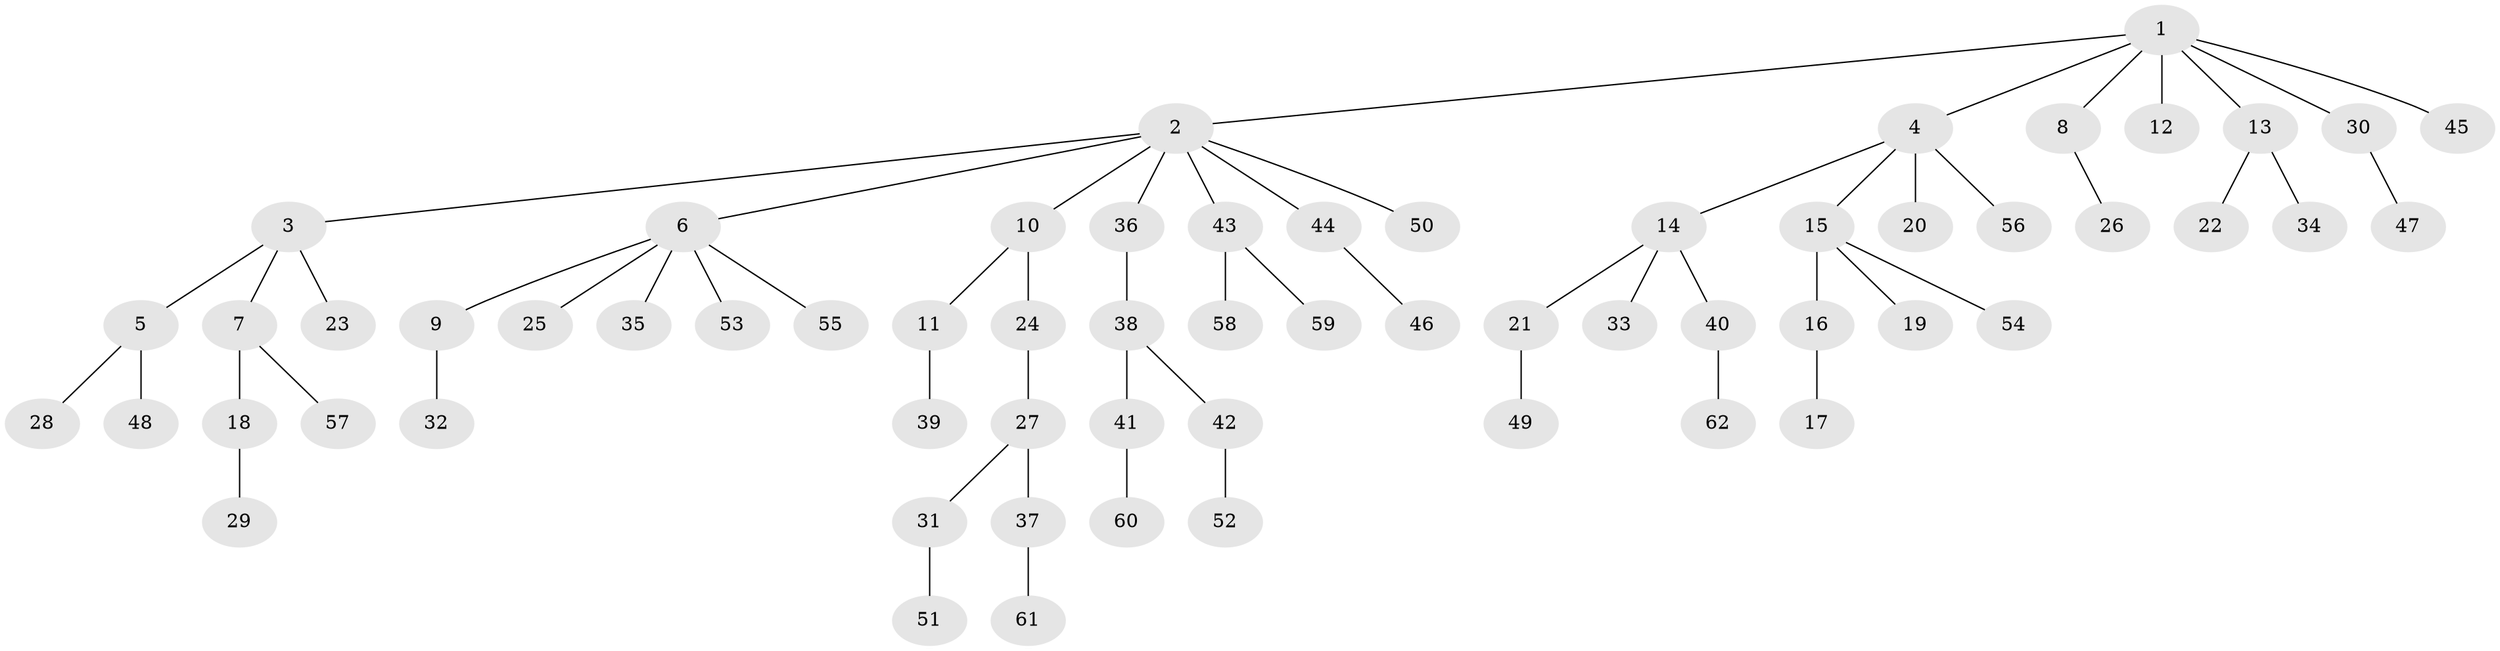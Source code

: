 // Generated by graph-tools (version 1.1) at 2025/11/02/27/25 16:11:24]
// undirected, 62 vertices, 61 edges
graph export_dot {
graph [start="1"]
  node [color=gray90,style=filled];
  1;
  2;
  3;
  4;
  5;
  6;
  7;
  8;
  9;
  10;
  11;
  12;
  13;
  14;
  15;
  16;
  17;
  18;
  19;
  20;
  21;
  22;
  23;
  24;
  25;
  26;
  27;
  28;
  29;
  30;
  31;
  32;
  33;
  34;
  35;
  36;
  37;
  38;
  39;
  40;
  41;
  42;
  43;
  44;
  45;
  46;
  47;
  48;
  49;
  50;
  51;
  52;
  53;
  54;
  55;
  56;
  57;
  58;
  59;
  60;
  61;
  62;
  1 -- 2;
  1 -- 4;
  1 -- 8;
  1 -- 12;
  1 -- 13;
  1 -- 30;
  1 -- 45;
  2 -- 3;
  2 -- 6;
  2 -- 10;
  2 -- 36;
  2 -- 43;
  2 -- 44;
  2 -- 50;
  3 -- 5;
  3 -- 7;
  3 -- 23;
  4 -- 14;
  4 -- 15;
  4 -- 20;
  4 -- 56;
  5 -- 28;
  5 -- 48;
  6 -- 9;
  6 -- 25;
  6 -- 35;
  6 -- 53;
  6 -- 55;
  7 -- 18;
  7 -- 57;
  8 -- 26;
  9 -- 32;
  10 -- 11;
  10 -- 24;
  11 -- 39;
  13 -- 22;
  13 -- 34;
  14 -- 21;
  14 -- 33;
  14 -- 40;
  15 -- 16;
  15 -- 19;
  15 -- 54;
  16 -- 17;
  18 -- 29;
  21 -- 49;
  24 -- 27;
  27 -- 31;
  27 -- 37;
  30 -- 47;
  31 -- 51;
  36 -- 38;
  37 -- 61;
  38 -- 41;
  38 -- 42;
  40 -- 62;
  41 -- 60;
  42 -- 52;
  43 -- 58;
  43 -- 59;
  44 -- 46;
}
